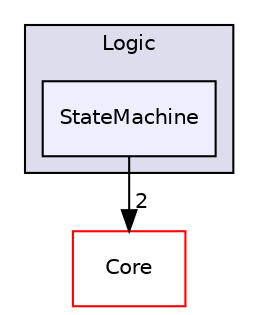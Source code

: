 digraph "Logic/StateMachine" {
  compound=true
  node [ fontsize="10", fontname="Helvetica"];
  edge [ labelfontsize="10", labelfontname="Helvetica"];
  subgraph clusterdir_431317b2a5ab8e1409cdf5bbbce19c0e {
    graph [ bgcolor="#ddddee", pencolor="black", label="Logic" fontname="Helvetica", fontsize="10", URL="dir_431317b2a5ab8e1409cdf5bbbce19c0e.html"]
  dir_d7240a9b3197e56737bafd65c9fb9c27 [shape=box, label="StateMachine", style="filled", fillcolor="#eeeeff", pencolor="black", URL="dir_d7240a9b3197e56737bafd65c9fb9c27.html"];
  }
  dir_c6310732a22f63c0c2fc5595561e68f1 [shape=box label="Core" fillcolor="white" style="filled" color="red" URL="dir_c6310732a22f63c0c2fc5595561e68f1.html"];
  dir_d7240a9b3197e56737bafd65c9fb9c27->dir_c6310732a22f63c0c2fc5595561e68f1 [headlabel="2", labeldistance=1.5 headhref="dir_000008_000002.html"];
}
